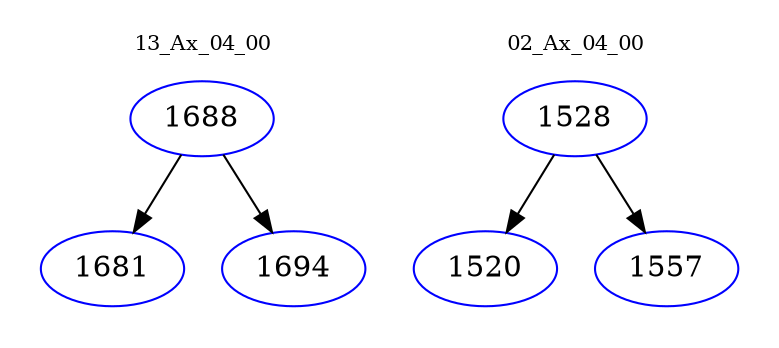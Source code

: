 digraph{
subgraph cluster_0 {
color = white
label = "13_Ax_04_00";
fontsize=10;
T0_1688 [label="1688", color="blue"]
T0_1688 -> T0_1681 [color="black"]
T0_1681 [label="1681", color="blue"]
T0_1688 -> T0_1694 [color="black"]
T0_1694 [label="1694", color="blue"]
}
subgraph cluster_1 {
color = white
label = "02_Ax_04_00";
fontsize=10;
T1_1528 [label="1528", color="blue"]
T1_1528 -> T1_1520 [color="black"]
T1_1520 [label="1520", color="blue"]
T1_1528 -> T1_1557 [color="black"]
T1_1557 [label="1557", color="blue"]
}
}
